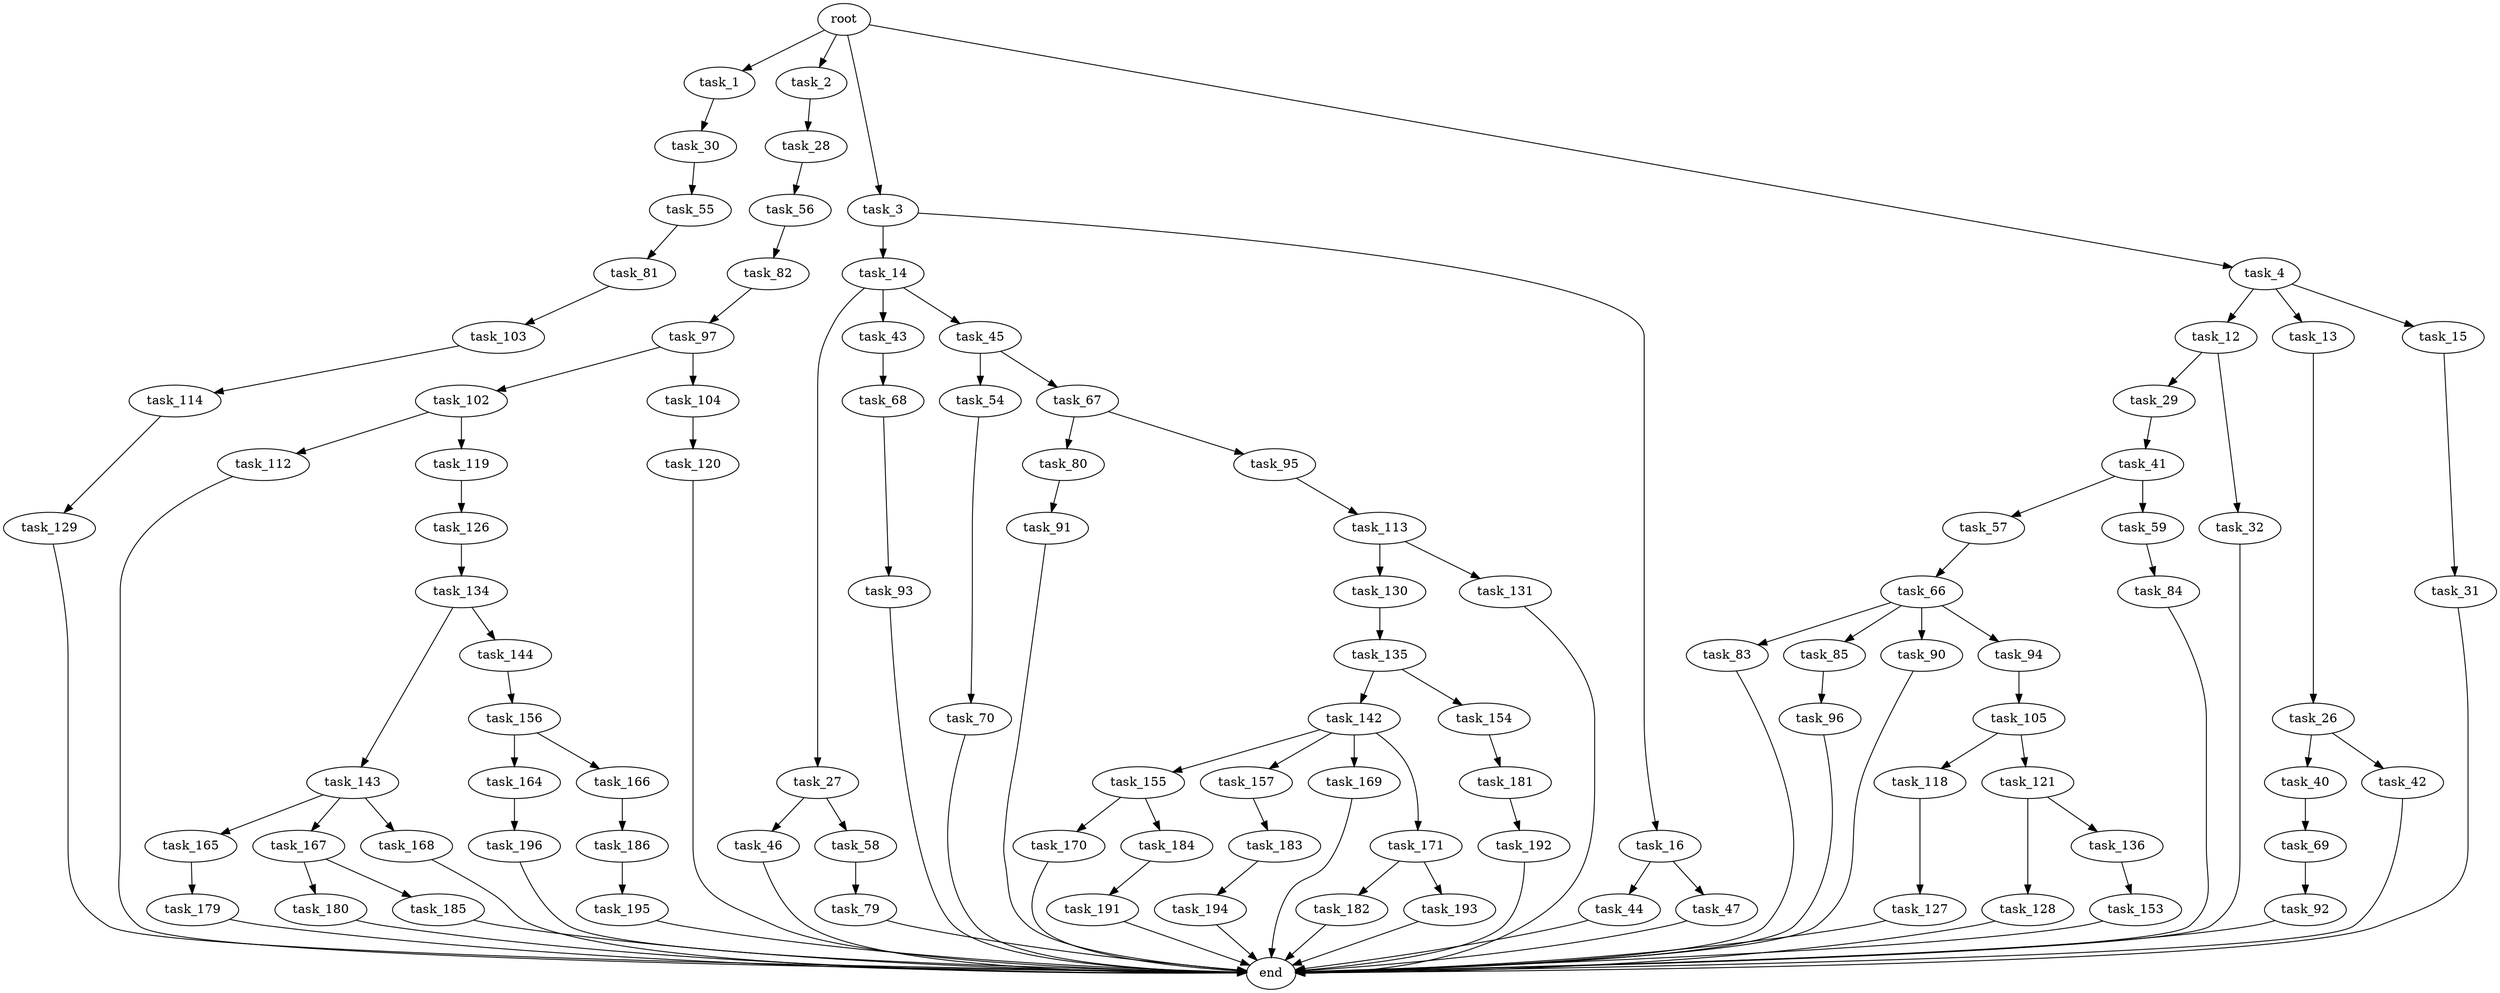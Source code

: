 digraph G {
  root [size="0.000000"];
  task_1 [size="549755813888.000000"];
  task_2 [size="782757789696.000000"];
  task_3 [size="1094172489196.000000"];
  task_4 [size="3387588630.000000"];
  task_30 [size="2120554552.000000"];
  task_28 [size="150398512189.000000"];
  task_14 [size="231928233984.000000"];
  task_16 [size="1690947901.000000"];
  task_12 [size="6284600030.000000"];
  task_13 [size="8589934592.000000"];
  task_15 [size="1076998477789.000000"];
  task_29 [size="120976318704.000000"];
  task_32 [size="549755813888.000000"];
  task_26 [size="268021459048.000000"];
  task_27 [size="33368782990.000000"];
  task_43 [size="782757789696.000000"];
  task_45 [size="134217728000.000000"];
  task_31 [size="5119302050.000000"];
  task_44 [size="231928233984.000000"];
  task_47 [size="18017228362.000000"];
  task_40 [size="324963885869.000000"];
  task_42 [size="2459224576.000000"];
  task_46 [size="3433373989.000000"];
  task_58 [size="8589934592.000000"];
  task_56 [size="368293445632.000000"];
  task_41 [size="549755813888.000000"];
  task_55 [size="1073741824000.000000"];
  end [size="0.000000"];
  task_69 [size="71878123475.000000"];
  task_57 [size="231928233984.000000"];
  task_59 [size="83458881852.000000"];
  task_68 [size="28991029248.000000"];
  task_54 [size="162396854364.000000"];
  task_67 [size="1665599192.000000"];
  task_70 [size="6237664070.000000"];
  task_81 [size="27483897270.000000"];
  task_82 [size="4752936537.000000"];
  task_66 [size="984904971861.000000"];
  task_79 [size="94592516480.000000"];
  task_84 [size="4600190208.000000"];
  task_83 [size="782757789696.000000"];
  task_85 [size="549755813888.000000"];
  task_90 [size="687649873.000000"];
  task_94 [size="145940398925.000000"];
  task_80 [size="804610560606.000000"];
  task_95 [size="170566661121.000000"];
  task_93 [size="368293445632.000000"];
  task_92 [size="549755813888.000000"];
  task_91 [size="2933907568.000000"];
  task_103 [size="368293445632.000000"];
  task_97 [size="422563185893.000000"];
  task_96 [size="14605781658.000000"];
  task_105 [size="134217728000.000000"];
  task_113 [size="198739188625.000000"];
  task_102 [size="10946276766.000000"];
  task_104 [size="22384191344.000000"];
  task_112 [size="242142295406.000000"];
  task_119 [size="1073741824000.000000"];
  task_114 [size="530912658744.000000"];
  task_120 [size="14809158711.000000"];
  task_118 [size="368293445632.000000"];
  task_121 [size="28991029248.000000"];
  task_130 [size="2420801088.000000"];
  task_131 [size="484063024088.000000"];
  task_129 [size="782757789696.000000"];
  task_127 [size="231928233984.000000"];
  task_126 [size="597966533944.000000"];
  task_128 [size="148745388268.000000"];
  task_136 [size="287065224363.000000"];
  task_134 [size="2514006716.000000"];
  task_135 [size="345826395118.000000"];
  task_143 [size="231928233984.000000"];
  task_144 [size="18152750135.000000"];
  task_142 [size="68719476736.000000"];
  task_154 [size="8589934592.000000"];
  task_153 [size="134217728000.000000"];
  task_155 [size="5767835245.000000"];
  task_157 [size="549755813888.000000"];
  task_169 [size="24522224836.000000"];
  task_171 [size="782757789696.000000"];
  task_165 [size="5681206658.000000"];
  task_167 [size="129578107200.000000"];
  task_168 [size="1004243605780.000000"];
  task_156 [size="666373797155.000000"];
  task_181 [size="26096130932.000000"];
  task_170 [size="32984389771.000000"];
  task_184 [size="68719476736.000000"];
  task_164 [size="72444289236.000000"];
  task_166 [size="39550654222.000000"];
  task_183 [size="2025894485.000000"];
  task_196 [size="31388717558.000000"];
  task_179 [size="240701699524.000000"];
  task_186 [size="5676355313.000000"];
  task_180 [size="8589934592.000000"];
  task_185 [size="4643180290.000000"];
  task_182 [size="68719476736.000000"];
  task_193 [size="8211145520.000000"];
  task_192 [size="19689265726.000000"];
  task_194 [size="549755813888.000000"];
  task_191 [size="28991029248.000000"];
  task_195 [size="20793573287.000000"];

  root -> task_1 [size="1.000000"];
  root -> task_2 [size="1.000000"];
  root -> task_3 [size="1.000000"];
  root -> task_4 [size="1.000000"];
  task_1 -> task_30 [size="536870912.000000"];
  task_2 -> task_28 [size="679477248.000000"];
  task_3 -> task_14 [size="679477248.000000"];
  task_3 -> task_16 [size="679477248.000000"];
  task_4 -> task_12 [size="75497472.000000"];
  task_4 -> task_13 [size="75497472.000000"];
  task_4 -> task_15 [size="75497472.000000"];
  task_30 -> task_55 [size="134217728.000000"];
  task_28 -> task_56 [size="411041792.000000"];
  task_14 -> task_27 [size="301989888.000000"];
  task_14 -> task_43 [size="301989888.000000"];
  task_14 -> task_45 [size="301989888.000000"];
  task_16 -> task_44 [size="33554432.000000"];
  task_16 -> task_47 [size="33554432.000000"];
  task_12 -> task_29 [size="301989888.000000"];
  task_12 -> task_32 [size="301989888.000000"];
  task_13 -> task_26 [size="33554432.000000"];
  task_15 -> task_31 [size="838860800.000000"];
  task_29 -> task_41 [size="134217728.000000"];
  task_32 -> end [size="1.000000"];
  task_26 -> task_40 [size="679477248.000000"];
  task_26 -> task_42 [size="679477248.000000"];
  task_27 -> task_46 [size="536870912.000000"];
  task_27 -> task_58 [size="536870912.000000"];
  task_43 -> task_68 [size="679477248.000000"];
  task_45 -> task_54 [size="209715200.000000"];
  task_45 -> task_67 [size="209715200.000000"];
  task_31 -> end [size="1.000000"];
  task_44 -> end [size="1.000000"];
  task_47 -> end [size="1.000000"];
  task_40 -> task_69 [size="301989888.000000"];
  task_42 -> end [size="1.000000"];
  task_46 -> end [size="1.000000"];
  task_58 -> task_79 [size="33554432.000000"];
  task_56 -> task_82 [size="411041792.000000"];
  task_41 -> task_57 [size="536870912.000000"];
  task_41 -> task_59 [size="536870912.000000"];
  task_55 -> task_81 [size="838860800.000000"];
  task_69 -> task_92 [size="301989888.000000"];
  task_57 -> task_66 [size="301989888.000000"];
  task_59 -> task_84 [size="134217728.000000"];
  task_68 -> task_93 [size="75497472.000000"];
  task_54 -> task_70 [size="134217728.000000"];
  task_67 -> task_80 [size="33554432.000000"];
  task_67 -> task_95 [size="33554432.000000"];
  task_70 -> end [size="1.000000"];
  task_81 -> task_103 [size="536870912.000000"];
  task_82 -> task_97 [size="75497472.000000"];
  task_66 -> task_83 [size="838860800.000000"];
  task_66 -> task_85 [size="838860800.000000"];
  task_66 -> task_90 [size="838860800.000000"];
  task_66 -> task_94 [size="838860800.000000"];
  task_79 -> end [size="1.000000"];
  task_84 -> end [size="1.000000"];
  task_83 -> end [size="1.000000"];
  task_85 -> task_96 [size="536870912.000000"];
  task_90 -> end [size="1.000000"];
  task_94 -> task_105 [size="301989888.000000"];
  task_80 -> task_91 [size="679477248.000000"];
  task_95 -> task_113 [size="209715200.000000"];
  task_93 -> end [size="1.000000"];
  task_92 -> end [size="1.000000"];
  task_91 -> end [size="1.000000"];
  task_103 -> task_114 [size="411041792.000000"];
  task_97 -> task_102 [size="411041792.000000"];
  task_97 -> task_104 [size="411041792.000000"];
  task_96 -> end [size="1.000000"];
  task_105 -> task_118 [size="209715200.000000"];
  task_105 -> task_121 [size="209715200.000000"];
  task_113 -> task_130 [size="301989888.000000"];
  task_113 -> task_131 [size="301989888.000000"];
  task_102 -> task_112 [size="209715200.000000"];
  task_102 -> task_119 [size="209715200.000000"];
  task_104 -> task_120 [size="536870912.000000"];
  task_112 -> end [size="1.000000"];
  task_119 -> task_126 [size="838860800.000000"];
  task_114 -> task_129 [size="536870912.000000"];
  task_120 -> end [size="1.000000"];
  task_118 -> task_127 [size="411041792.000000"];
  task_121 -> task_128 [size="75497472.000000"];
  task_121 -> task_136 [size="75497472.000000"];
  task_130 -> task_135 [size="75497472.000000"];
  task_131 -> end [size="1.000000"];
  task_129 -> end [size="1.000000"];
  task_127 -> end [size="1.000000"];
  task_126 -> task_134 [size="838860800.000000"];
  task_128 -> end [size="1.000000"];
  task_136 -> task_153 [size="679477248.000000"];
  task_134 -> task_143 [size="75497472.000000"];
  task_134 -> task_144 [size="75497472.000000"];
  task_135 -> task_142 [size="301989888.000000"];
  task_135 -> task_154 [size="301989888.000000"];
  task_143 -> task_165 [size="301989888.000000"];
  task_143 -> task_167 [size="301989888.000000"];
  task_143 -> task_168 [size="301989888.000000"];
  task_144 -> task_156 [size="301989888.000000"];
  task_142 -> task_155 [size="134217728.000000"];
  task_142 -> task_157 [size="134217728.000000"];
  task_142 -> task_169 [size="134217728.000000"];
  task_142 -> task_171 [size="134217728.000000"];
  task_154 -> task_181 [size="33554432.000000"];
  task_153 -> end [size="1.000000"];
  task_155 -> task_170 [size="411041792.000000"];
  task_155 -> task_184 [size="411041792.000000"];
  task_157 -> task_183 [size="536870912.000000"];
  task_169 -> end [size="1.000000"];
  task_171 -> task_182 [size="679477248.000000"];
  task_171 -> task_193 [size="679477248.000000"];
  task_165 -> task_179 [size="134217728.000000"];
  task_167 -> task_180 [size="134217728.000000"];
  task_167 -> task_185 [size="134217728.000000"];
  task_168 -> end [size="1.000000"];
  task_156 -> task_164 [size="679477248.000000"];
  task_156 -> task_166 [size="679477248.000000"];
  task_181 -> task_192 [size="33554432.000000"];
  task_170 -> end [size="1.000000"];
  task_184 -> task_191 [size="134217728.000000"];
  task_164 -> task_196 [size="301989888.000000"];
  task_166 -> task_186 [size="838860800.000000"];
  task_183 -> task_194 [size="75497472.000000"];
  task_196 -> end [size="1.000000"];
  task_179 -> end [size="1.000000"];
  task_186 -> task_195 [size="679477248.000000"];
  task_180 -> end [size="1.000000"];
  task_185 -> end [size="1.000000"];
  task_182 -> end [size="1.000000"];
  task_193 -> end [size="1.000000"];
  task_192 -> end [size="1.000000"];
  task_194 -> end [size="1.000000"];
  task_191 -> end [size="1.000000"];
  task_195 -> end [size="1.000000"];
}
